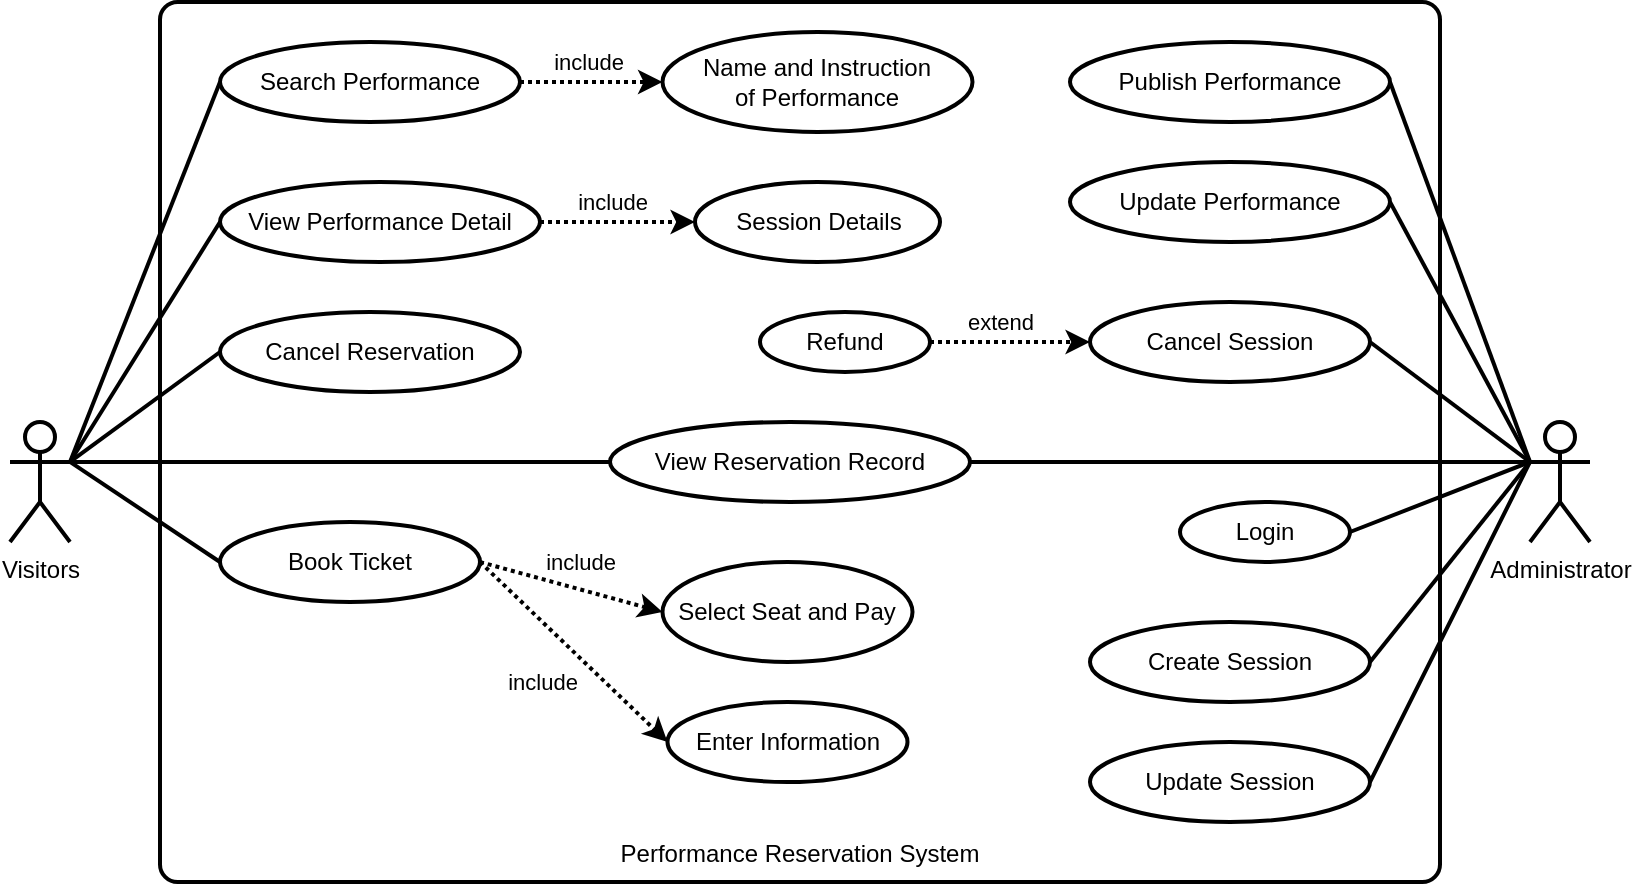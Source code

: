 <mxfile version="24.7.17">
  <diagram name="Page-1" id="Mpx1I1ofpu2fKSw4CJ0E">
    <mxGraphModel dx="905" dy="717" grid="1" gridSize="10" guides="1" tooltips="1" connect="1" arrows="1" fold="1" page="1" pageScale="1" pageWidth="850" pageHeight="1100" math="0" shadow="0">
      <root>
        <mxCell id="0" />
        <mxCell id="1" parent="0" />
        <mxCell id="uTESIgYAHaGd-2dD5_KH-27" style="rounded=0;orthogonalLoop=1;jettySize=auto;html=1;exitX=1;exitY=0.333;exitDx=0;exitDy=0;exitPerimeter=0;entryX=0;entryY=0.5;entryDx=0;entryDy=0;endArrow=none;endFill=0;strokeWidth=2;" parent="1" source="uTESIgYAHaGd-2dD5_KH-8" target="uTESIgYAHaGd-2dD5_KH-18" edge="1">
          <mxGeometry relative="1" as="geometry" />
        </mxCell>
        <mxCell id="uTESIgYAHaGd-2dD5_KH-48" style="rounded=0;orthogonalLoop=1;jettySize=auto;html=1;exitX=1;exitY=0.333;exitDx=0;exitDy=0;exitPerimeter=0;entryX=0;entryY=0.5;entryDx=0;entryDy=0;endArrow=none;endFill=0;strokeWidth=2;" parent="1" source="uTESIgYAHaGd-2dD5_KH-8" target="uTESIgYAHaGd-2dD5_KH-12" edge="1">
          <mxGeometry relative="1" as="geometry" />
        </mxCell>
        <mxCell id="uTESIgYAHaGd-2dD5_KH-50" style="rounded=0;orthogonalLoop=1;jettySize=auto;html=1;exitX=1;exitY=0.333;exitDx=0;exitDy=0;exitPerimeter=0;entryX=0;entryY=0.5;entryDx=0;entryDy=0;endArrow=none;endFill=0;strokeWidth=2;" parent="1" source="uTESIgYAHaGd-2dD5_KH-8" target="uTESIgYAHaGd-2dD5_KH-17" edge="1">
          <mxGeometry relative="1" as="geometry" />
        </mxCell>
        <mxCell id="uTESIgYAHaGd-2dD5_KH-57" style="rounded=0;orthogonalLoop=1;jettySize=auto;html=1;exitX=1;exitY=0.333;exitDx=0;exitDy=0;exitPerimeter=0;entryX=0;entryY=0.5;entryDx=0;entryDy=0;endArrow=none;endFill=0;strokeWidth=2;" parent="1" source="uTESIgYAHaGd-2dD5_KH-8" target="uTESIgYAHaGd-2dD5_KH-16" edge="1">
          <mxGeometry relative="1" as="geometry" />
        </mxCell>
        <mxCell id="uTESIgYAHaGd-2dD5_KH-58" style="rounded=0;orthogonalLoop=1;jettySize=auto;html=1;exitX=1;exitY=0.333;exitDx=0;exitDy=0;exitPerimeter=0;entryX=0;entryY=0.5;entryDx=0;entryDy=0;endArrow=none;endFill=0;strokeWidth=2;" parent="1" source="uTESIgYAHaGd-2dD5_KH-8" target="uTESIgYAHaGd-2dD5_KH-14" edge="1">
          <mxGeometry relative="1" as="geometry" />
        </mxCell>
        <mxCell id="uTESIgYAHaGd-2dD5_KH-8" value="Visitors&lt;div&gt;&lt;br&gt;&lt;/div&gt;" style="shape=umlActor;verticalLabelPosition=bottom;verticalAlign=top;html=1;outlineConnect=0;strokeWidth=2;" parent="1" vertex="1">
          <mxGeometry x="25" y="250" width="30" height="60" as="geometry" />
        </mxCell>
        <mxCell id="uTESIgYAHaGd-2dD5_KH-11" value="" style="rounded=1;whiteSpace=wrap;html=1;glass=0;arcSize=2;shadow=0;gradientColor=none;fillColor=none;strokeWidth=2;" parent="1" vertex="1">
          <mxGeometry x="100" y="40" width="640" height="440" as="geometry" />
        </mxCell>
        <mxCell id="uTESIgYAHaGd-2dD5_KH-45" value="include" style="rounded=0;orthogonalLoop=1;jettySize=auto;html=1;exitX=1;exitY=0.5;exitDx=0;exitDy=0;entryX=0;entryY=0.5;entryDx=0;entryDy=0;strokeWidth=2;dashed=1;dashPattern=1 1;" parent="1" source="uTESIgYAHaGd-2dD5_KH-12" target="uTESIgYAHaGd-2dD5_KH-42" edge="1">
          <mxGeometry x="0.019" y="13" relative="1" as="geometry">
            <mxPoint as="offset" />
          </mxGeometry>
        </mxCell>
        <mxCell id="uTESIgYAHaGd-2dD5_KH-46" style="rounded=0;orthogonalLoop=1;jettySize=auto;html=1;exitX=1;exitY=0.5;exitDx=0;exitDy=0;entryX=0;entryY=0.5;entryDx=0;entryDy=0;strokeWidth=2;dashed=1;dashPattern=1 1;" parent="1" source="uTESIgYAHaGd-2dD5_KH-12" target="uTESIgYAHaGd-2dD5_KH-41" edge="1">
          <mxGeometry relative="1" as="geometry" />
        </mxCell>
        <mxCell id="uTESIgYAHaGd-2dD5_KH-47" value="include" style="edgeLabel;html=1;align=center;verticalAlign=middle;resizable=0;points=[];" parent="uTESIgYAHaGd-2dD5_KH-46" vertex="1" connectable="0">
          <mxGeometry x="-0.318" relative="1" as="geometry">
            <mxPoint x="-1" y="29" as="offset" />
          </mxGeometry>
        </mxCell>
        <mxCell id="uTESIgYAHaGd-2dD5_KH-12" value="Book Ticket" style="ellipse;whiteSpace=wrap;html=1;strokeWidth=2;" parent="1" vertex="1">
          <mxGeometry x="130" y="300" width="130" height="40" as="geometry" />
        </mxCell>
        <mxCell id="uTESIgYAHaGd-2dD5_KH-30" style="rounded=0;orthogonalLoop=1;jettySize=auto;html=1;exitX=0;exitY=0.333;exitDx=0;exitDy=0;exitPerimeter=0;entryX=1;entryY=0.5;entryDx=0;entryDy=0;endArrow=none;endFill=0;strokeWidth=2;" parent="1" source="uTESIgYAHaGd-2dD5_KH-13" target="uTESIgYAHaGd-2dD5_KH-18" edge="1">
          <mxGeometry relative="1" as="geometry" />
        </mxCell>
        <mxCell id="uTESIgYAHaGd-2dD5_KH-51" style="rounded=0;orthogonalLoop=1;jettySize=auto;html=1;exitX=0;exitY=0.333;exitDx=0;exitDy=0;exitPerimeter=0;entryX=1;entryY=0.5;entryDx=0;entryDy=0;strokeWidth=2;endArrow=none;endFill=0;" parent="1" source="uTESIgYAHaGd-2dD5_KH-13" target="uTESIgYAHaGd-2dD5_KH-39" edge="1">
          <mxGeometry relative="1" as="geometry" />
        </mxCell>
        <mxCell id="uTESIgYAHaGd-2dD5_KH-52" style="rounded=0;orthogonalLoop=1;jettySize=auto;html=1;exitX=0;exitY=0.333;exitDx=0;exitDy=0;exitPerimeter=0;entryX=1;entryY=0.5;entryDx=0;entryDy=0;strokeWidth=2;endArrow=none;endFill=0;" parent="1" source="uTESIgYAHaGd-2dD5_KH-13" target="uTESIgYAHaGd-2dD5_KH-21" edge="1">
          <mxGeometry relative="1" as="geometry" />
        </mxCell>
        <mxCell id="uTESIgYAHaGd-2dD5_KH-53" style="rounded=0;orthogonalLoop=1;jettySize=auto;html=1;exitX=0;exitY=0.333;exitDx=0;exitDy=0;exitPerimeter=0;entryX=1;entryY=0.5;entryDx=0;entryDy=0;endArrow=none;endFill=0;strokeWidth=2;" parent="1" source="uTESIgYAHaGd-2dD5_KH-13" target="uTESIgYAHaGd-2dD5_KH-20" edge="1">
          <mxGeometry relative="1" as="geometry" />
        </mxCell>
        <mxCell id="uTESIgYAHaGd-2dD5_KH-54" style="rounded=0;orthogonalLoop=1;jettySize=auto;html=1;exitX=0;exitY=0.333;exitDx=0;exitDy=0;exitPerimeter=0;entryX=1;entryY=0.5;entryDx=0;entryDy=0;strokeWidth=2;endArrow=none;endFill=0;" parent="1" source="uTESIgYAHaGd-2dD5_KH-13" target="uTESIgYAHaGd-2dD5_KH-22" edge="1">
          <mxGeometry relative="1" as="geometry" />
        </mxCell>
        <mxCell id="uTESIgYAHaGd-2dD5_KH-55" style="rounded=0;orthogonalLoop=1;jettySize=auto;html=1;exitX=0;exitY=0.333;exitDx=0;exitDy=0;exitPerimeter=0;entryX=1;entryY=0.5;entryDx=0;entryDy=0;endArrow=none;endFill=0;strokeWidth=2;" parent="1" source="uTESIgYAHaGd-2dD5_KH-13" target="uTESIgYAHaGd-2dD5_KH-15" edge="1">
          <mxGeometry relative="1" as="geometry" />
        </mxCell>
        <mxCell id="uTESIgYAHaGd-2dD5_KH-56" style="rounded=0;orthogonalLoop=1;jettySize=auto;html=1;exitX=0;exitY=0.333;exitDx=0;exitDy=0;exitPerimeter=0;entryX=1;entryY=0.5;entryDx=0;entryDy=0;endArrow=none;endFill=0;strokeWidth=2;" parent="1" source="uTESIgYAHaGd-2dD5_KH-13" target="uTESIgYAHaGd-2dD5_KH-19" edge="1">
          <mxGeometry relative="1" as="geometry" />
        </mxCell>
        <mxCell id="uTESIgYAHaGd-2dD5_KH-13" value="&lt;div&gt;Administrator&lt;/div&gt;" style="shape=umlActor;verticalLabelPosition=bottom;verticalAlign=top;html=1;outlineConnect=0;strokeWidth=2;" parent="1" vertex="1">
          <mxGeometry x="785" y="250" width="30" height="60" as="geometry" />
        </mxCell>
        <mxCell id="uTESIgYAHaGd-2dD5_KH-36" style="edgeStyle=orthogonalEdgeStyle;rounded=0;orthogonalLoop=1;jettySize=auto;html=1;exitX=1;exitY=0.5;exitDx=0;exitDy=0;entryX=0;entryY=0.5;entryDx=0;entryDy=0;strokeWidth=2;dashed=1;dashPattern=1 1;" parent="1" source="uTESIgYAHaGd-2dD5_KH-14" target="uTESIgYAHaGd-2dD5_KH-35" edge="1">
          <mxGeometry relative="1" as="geometry" />
        </mxCell>
        <mxCell id="uTESIgYAHaGd-2dD5_KH-37" value="include" style="edgeLabel;html=1;align=center;verticalAlign=middle;resizable=0;points=[];" parent="uTESIgYAHaGd-2dD5_KH-36" vertex="1" connectable="0">
          <mxGeometry x="-0.042" y="1" relative="1" as="geometry">
            <mxPoint y="-9" as="offset" />
          </mxGeometry>
        </mxCell>
        <mxCell id="uTESIgYAHaGd-2dD5_KH-14" value="Search Performance" style="ellipse;whiteSpace=wrap;html=1;strokeWidth=2;" parent="1" vertex="1">
          <mxGeometry x="130" y="60" width="150" height="40" as="geometry" />
        </mxCell>
        <mxCell id="uTESIgYAHaGd-2dD5_KH-15" value="Update Performance" style="ellipse;whiteSpace=wrap;html=1;strokeWidth=2;" parent="1" vertex="1">
          <mxGeometry x="555" y="120" width="160" height="40" as="geometry" />
        </mxCell>
        <mxCell id="uTESIgYAHaGd-2dD5_KH-40" value="include" style="edgeStyle=orthogonalEdgeStyle;rounded=0;orthogonalLoop=1;jettySize=auto;html=1;exitX=1;exitY=0.5;exitDx=0;exitDy=0;entryX=0;entryY=0.5;entryDx=0;entryDy=0;strokeWidth=2;dashed=1;dashPattern=1 1;" parent="1" source="uTESIgYAHaGd-2dD5_KH-16" target="uTESIgYAHaGd-2dD5_KH-38" edge="1">
          <mxGeometry x="-0.077" y="10" relative="1" as="geometry">
            <mxPoint as="offset" />
          </mxGeometry>
        </mxCell>
        <mxCell id="uTESIgYAHaGd-2dD5_KH-16" value="View Performance Detail" style="ellipse;whiteSpace=wrap;html=1;strokeWidth=2;" parent="1" vertex="1">
          <mxGeometry x="130" y="130" width="160" height="40" as="geometry" />
        </mxCell>
        <mxCell id="uTESIgYAHaGd-2dD5_KH-17" value="Cancel Reservation" style="ellipse;whiteSpace=wrap;html=1;strokeWidth=2;" parent="1" vertex="1">
          <mxGeometry x="130" y="195" width="150" height="40" as="geometry" />
        </mxCell>
        <mxCell id="uTESIgYAHaGd-2dD5_KH-18" value="View Reservation Record" style="ellipse;whiteSpace=wrap;html=1;strokeWidth=2;" parent="1" vertex="1">
          <mxGeometry x="325" y="250" width="180" height="40" as="geometry" />
        </mxCell>
        <mxCell id="uTESIgYAHaGd-2dD5_KH-19" value="Publish Performance" style="ellipse;whiteSpace=wrap;html=1;strokeWidth=2;" parent="1" vertex="1">
          <mxGeometry x="555" y="60" width="160" height="40" as="geometry" />
        </mxCell>
        <mxCell id="uTESIgYAHaGd-2dD5_KH-20" value="Update Session" style="ellipse;whiteSpace=wrap;html=1;strokeWidth=2;" parent="1" vertex="1">
          <mxGeometry x="565" y="410" width="140" height="40" as="geometry" />
        </mxCell>
        <mxCell id="uTESIgYAHaGd-2dD5_KH-21" value="Create Session" style="ellipse;whiteSpace=wrap;html=1;strokeWidth=2;" parent="1" vertex="1">
          <mxGeometry x="565" y="350" width="140" height="40" as="geometry" />
        </mxCell>
        <mxCell id="uTESIgYAHaGd-2dD5_KH-22" value="Cancel Session" style="ellipse;whiteSpace=wrap;html=1;strokeWidth=2;" parent="1" vertex="1">
          <mxGeometry x="565" y="190" width="140" height="40" as="geometry" />
        </mxCell>
        <mxCell id="uTESIgYAHaGd-2dD5_KH-25" style="edgeStyle=orthogonalEdgeStyle;rounded=0;orthogonalLoop=1;jettySize=auto;html=1;exitX=1;exitY=0.5;exitDx=0;exitDy=0;entryX=0;entryY=0.5;entryDx=0;entryDy=0;dashed=1;dashPattern=1 1;strokeWidth=2;" parent="1" source="uTESIgYAHaGd-2dD5_KH-24" target="uTESIgYAHaGd-2dD5_KH-22" edge="1">
          <mxGeometry relative="1" as="geometry" />
        </mxCell>
        <mxCell id="uTESIgYAHaGd-2dD5_KH-26" value="extend" style="edgeLabel;html=1;align=center;verticalAlign=middle;resizable=0;points=[];" parent="uTESIgYAHaGd-2dD5_KH-25" vertex="1" connectable="0">
          <mxGeometry x="-0.057" y="3" relative="1" as="geometry">
            <mxPoint x="-3" y="-7" as="offset" />
          </mxGeometry>
        </mxCell>
        <mxCell id="uTESIgYAHaGd-2dD5_KH-24" value="Refund" style="ellipse;whiteSpace=wrap;html=1;strokeWidth=2;" parent="1" vertex="1">
          <mxGeometry x="400" y="195" width="85" height="30" as="geometry" />
        </mxCell>
        <mxCell id="uTESIgYAHaGd-2dD5_KH-33" value="Performance Reservation System" style="text;align=center;verticalAlign=middle;rounded=0;" parent="1" vertex="1">
          <mxGeometry x="292.5" y="450" width="255" height="30" as="geometry" />
        </mxCell>
        <mxCell id="uTESIgYAHaGd-2dD5_KH-35" value="Name and Instruction&lt;div&gt;of Performance&lt;/div&gt;" style="ellipse;whiteSpace=wrap;html=1;strokeWidth=2;" parent="1" vertex="1">
          <mxGeometry x="351.25" y="55" width="155" height="50" as="geometry" />
        </mxCell>
        <mxCell id="uTESIgYAHaGd-2dD5_KH-38" value="&lt;div&gt;Session Details&lt;/div&gt;" style="ellipse;whiteSpace=wrap;html=1;strokeWidth=2;" parent="1" vertex="1">
          <mxGeometry x="367.5" y="130" width="122.5" height="40" as="geometry" />
        </mxCell>
        <mxCell id="uTESIgYAHaGd-2dD5_KH-39" value="Login" style="ellipse;whiteSpace=wrap;html=1;strokeWidth=2;" parent="1" vertex="1">
          <mxGeometry x="610" y="290" width="85" height="30" as="geometry" />
        </mxCell>
        <mxCell id="uTESIgYAHaGd-2dD5_KH-41" value="Enter Information" style="ellipse;whiteSpace=wrap;html=1;strokeWidth=2;" parent="1" vertex="1">
          <mxGeometry x="353.75" y="390" width="120" height="40" as="geometry" />
        </mxCell>
        <mxCell id="uTESIgYAHaGd-2dD5_KH-42" value="Select Seat and Pay" style="ellipse;whiteSpace=wrap;html=1;strokeWidth=2;" parent="1" vertex="1">
          <mxGeometry x="351.25" y="320" width="125" height="50" as="geometry" />
        </mxCell>
      </root>
    </mxGraphModel>
  </diagram>
</mxfile>
